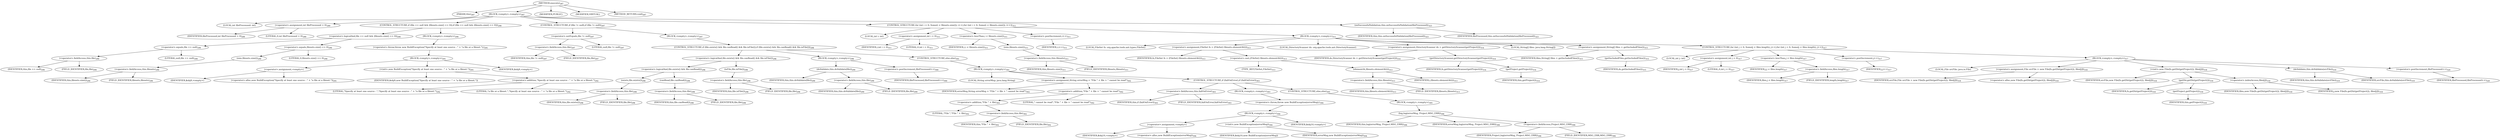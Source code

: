 digraph "execute" {  
"420" [label = <(METHOD,execute)<SUB>287</SUB>> ]
"25" [label = <(PARAM,this)<SUB>287</SUB>> ]
"421" [label = <(BLOCK,&lt;empty&gt;,&lt;empty&gt;)<SUB>287</SUB>> ]
"422" [label = <(LOCAL,int fileProcessed: int)> ]
"423" [label = <(&lt;operator&gt;.assignment,int fileProcessed = 0)<SUB>289</SUB>> ]
"424" [label = <(IDENTIFIER,fileProcessed,int fileProcessed = 0)<SUB>289</SUB>> ]
"425" [label = <(LITERAL,0,int fileProcessed = 0)<SUB>289</SUB>> ]
"426" [label = <(CONTROL_STRUCTURE,if (file == null &amp;&amp; (filesets.size() == 0)),if (file == null &amp;&amp; (filesets.size() == 0)))<SUB>290</SUB>> ]
"427" [label = <(&lt;operator&gt;.logicalAnd,file == null &amp;&amp; (filesets.size() == 0))<SUB>290</SUB>> ]
"428" [label = <(&lt;operator&gt;.equals,file == null)<SUB>290</SUB>> ]
"429" [label = <(&lt;operator&gt;.fieldAccess,this.file)<SUB>290</SUB>> ]
"430" [label = <(IDENTIFIER,this,file == null)<SUB>290</SUB>> ]
"431" [label = <(FIELD_IDENTIFIER,file,file)<SUB>290</SUB>> ]
"432" [label = <(LITERAL,null,file == null)<SUB>290</SUB>> ]
"433" [label = <(&lt;operator&gt;.equals,filesets.size() == 0)<SUB>290</SUB>> ]
"434" [label = <(size,filesets.size())<SUB>290</SUB>> ]
"435" [label = <(&lt;operator&gt;.fieldAccess,this.filesets)<SUB>290</SUB>> ]
"436" [label = <(IDENTIFIER,this,filesets.size())<SUB>290</SUB>> ]
"437" [label = <(FIELD_IDENTIFIER,filesets,filesets)<SUB>290</SUB>> ]
"438" [label = <(LITERAL,0,filesets.size() == 0)<SUB>290</SUB>> ]
"439" [label = <(BLOCK,&lt;empty&gt;,&lt;empty&gt;)<SUB>290</SUB>> ]
"440" [label = <(&lt;operator&gt;.throw,throw new BuildException(&quot;Specify at least one source - &quot; + &quot;a file or a fileset.&quot;);)<SUB>291</SUB>> ]
"441" [label = <(BLOCK,&lt;empty&gt;,&lt;empty&gt;)<SUB>291</SUB>> ]
"442" [label = <(&lt;operator&gt;.assignment,&lt;empty&gt;)> ]
"443" [label = <(IDENTIFIER,$obj9,&lt;empty&gt;)> ]
"444" [label = <(&lt;operator&gt;.alloc,new BuildException(&quot;Specify at least one source - &quot; + &quot;a file or a fileset.&quot;))<SUB>291</SUB>> ]
"445" [label = <(&lt;init&gt;,new BuildException(&quot;Specify at least one source - &quot; + &quot;a file or a fileset.&quot;))<SUB>291</SUB>> ]
"446" [label = <(IDENTIFIER,$obj9,new BuildException(&quot;Specify at least one source - &quot; + &quot;a file or a fileset.&quot;))> ]
"447" [label = <(&lt;operator&gt;.addition,&quot;Specify at least one source - &quot; + &quot;a file or a fileset.&quot;)<SUB>292</SUB>> ]
"448" [label = <(LITERAL,&quot;Specify at least one source - &quot;,&quot;Specify at least one source - &quot; + &quot;a file or a fileset.&quot;)<SUB>292</SUB>> ]
"449" [label = <(LITERAL,&quot;a file or a fileset.&quot;,&quot;Specify at least one source - &quot; + &quot;a file or a fileset.&quot;)<SUB>292</SUB>> ]
"450" [label = <(IDENTIFIER,$obj9,&lt;empty&gt;)> ]
"451" [label = <(CONTROL_STRUCTURE,if (file != null),if (file != null))<SUB>297</SUB>> ]
"452" [label = <(&lt;operator&gt;.notEquals,file != null)<SUB>297</SUB>> ]
"453" [label = <(&lt;operator&gt;.fieldAccess,this.file)<SUB>297</SUB>> ]
"454" [label = <(IDENTIFIER,this,file != null)<SUB>297</SUB>> ]
"455" [label = <(FIELD_IDENTIFIER,file,file)<SUB>297</SUB>> ]
"456" [label = <(LITERAL,null,file != null)<SUB>297</SUB>> ]
"457" [label = <(BLOCK,&lt;empty&gt;,&lt;empty&gt;)<SUB>297</SUB>> ]
"458" [label = <(CONTROL_STRUCTURE,if (file.exists() &amp;&amp; file.canRead() &amp;&amp; file.isFile()),if (file.exists() &amp;&amp; file.canRead() &amp;&amp; file.isFile()))<SUB>298</SUB>> ]
"459" [label = <(&lt;operator&gt;.logicalAnd,file.exists() &amp;&amp; file.canRead() &amp;&amp; file.isFile())<SUB>298</SUB>> ]
"460" [label = <(&lt;operator&gt;.logicalAnd,file.exists() &amp;&amp; file.canRead())<SUB>298</SUB>> ]
"461" [label = <(exists,file.exists())<SUB>298</SUB>> ]
"462" [label = <(&lt;operator&gt;.fieldAccess,this.file)<SUB>298</SUB>> ]
"463" [label = <(IDENTIFIER,this,file.exists())<SUB>298</SUB>> ]
"464" [label = <(FIELD_IDENTIFIER,file,file)<SUB>298</SUB>> ]
"465" [label = <(canRead,file.canRead())<SUB>298</SUB>> ]
"466" [label = <(&lt;operator&gt;.fieldAccess,this.file)<SUB>298</SUB>> ]
"467" [label = <(IDENTIFIER,this,file.canRead())<SUB>298</SUB>> ]
"468" [label = <(FIELD_IDENTIFIER,file,file)<SUB>298</SUB>> ]
"469" [label = <(isFile,file.isFile())<SUB>298</SUB>> ]
"470" [label = <(&lt;operator&gt;.fieldAccess,this.file)<SUB>298</SUB>> ]
"471" [label = <(IDENTIFIER,this,file.isFile())<SUB>298</SUB>> ]
"472" [label = <(FIELD_IDENTIFIER,file,file)<SUB>298</SUB>> ]
"473" [label = <(BLOCK,&lt;empty&gt;,&lt;empty&gt;)<SUB>298</SUB>> ]
"474" [label = <(doValidate,this.doValidate(file))<SUB>299</SUB>> ]
"24" [label = <(IDENTIFIER,this,this.doValidate(file))<SUB>299</SUB>> ]
"475" [label = <(&lt;operator&gt;.fieldAccess,this.file)<SUB>299</SUB>> ]
"476" [label = <(IDENTIFIER,this,this.doValidate(file))<SUB>299</SUB>> ]
"477" [label = <(FIELD_IDENTIFIER,file,file)<SUB>299</SUB>> ]
"478" [label = <(&lt;operator&gt;.postIncrement,fileProcessed++)<SUB>300</SUB>> ]
"479" [label = <(IDENTIFIER,fileProcessed,fileProcessed++)<SUB>300</SUB>> ]
"480" [label = <(CONTROL_STRUCTURE,else,else)<SUB>301</SUB>> ]
"481" [label = <(BLOCK,&lt;empty&gt;,&lt;empty&gt;)<SUB>301</SUB>> ]
"482" [label = <(LOCAL,String errorMsg: java.lang.String)> ]
"483" [label = <(&lt;operator&gt;.assignment,String errorMsg = &quot;File &quot; + file + &quot; cannot be read&quot;)<SUB>302</SUB>> ]
"484" [label = <(IDENTIFIER,errorMsg,String errorMsg = &quot;File &quot; + file + &quot; cannot be read&quot;)<SUB>302</SUB>> ]
"485" [label = <(&lt;operator&gt;.addition,&quot;File &quot; + file + &quot; cannot be read&quot;)<SUB>302</SUB>> ]
"486" [label = <(&lt;operator&gt;.addition,&quot;File &quot; + file)<SUB>302</SUB>> ]
"487" [label = <(LITERAL,&quot;File &quot;,&quot;File &quot; + file)<SUB>302</SUB>> ]
"488" [label = <(&lt;operator&gt;.fieldAccess,this.file)<SUB>302</SUB>> ]
"489" [label = <(IDENTIFIER,this,&quot;File &quot; + file)<SUB>302</SUB>> ]
"490" [label = <(FIELD_IDENTIFIER,file,file)<SUB>302</SUB>> ]
"491" [label = <(LITERAL,&quot; cannot be read&quot;,&quot;File &quot; + file + &quot; cannot be read&quot;)<SUB>302</SUB>> ]
"492" [label = <(CONTROL_STRUCTURE,if (failOnError),if (failOnError))<SUB>303</SUB>> ]
"493" [label = <(&lt;operator&gt;.fieldAccess,this.failOnError)<SUB>303</SUB>> ]
"494" [label = <(IDENTIFIER,this,if (failOnError))<SUB>303</SUB>> ]
"495" [label = <(FIELD_IDENTIFIER,failOnError,failOnError)<SUB>303</SUB>> ]
"496" [label = <(BLOCK,&lt;empty&gt;,&lt;empty&gt;)<SUB>303</SUB>> ]
"497" [label = <(&lt;operator&gt;.throw,throw new BuildException(errorMsg);)<SUB>304</SUB>> ]
"498" [label = <(BLOCK,&lt;empty&gt;,&lt;empty&gt;)<SUB>304</SUB>> ]
"499" [label = <(&lt;operator&gt;.assignment,&lt;empty&gt;)> ]
"500" [label = <(IDENTIFIER,$obj10,&lt;empty&gt;)> ]
"501" [label = <(&lt;operator&gt;.alloc,new BuildException(errorMsg))<SUB>304</SUB>> ]
"502" [label = <(&lt;init&gt;,new BuildException(errorMsg))<SUB>304</SUB>> ]
"503" [label = <(IDENTIFIER,$obj10,new BuildException(errorMsg))> ]
"504" [label = <(IDENTIFIER,errorMsg,new BuildException(errorMsg))<SUB>304</SUB>> ]
"505" [label = <(IDENTIFIER,$obj10,&lt;empty&gt;)> ]
"506" [label = <(CONTROL_STRUCTURE,else,else)<SUB>305</SUB>> ]
"507" [label = <(BLOCK,&lt;empty&gt;,&lt;empty&gt;)<SUB>305</SUB>> ]
"508" [label = <(log,log(errorMsg, Project.MSG_ERR))<SUB>306</SUB>> ]
"26" [label = <(IDENTIFIER,this,log(errorMsg, Project.MSG_ERR))<SUB>306</SUB>> ]
"509" [label = <(IDENTIFIER,errorMsg,log(errorMsg, Project.MSG_ERR))<SUB>306</SUB>> ]
"510" [label = <(&lt;operator&gt;.fieldAccess,Project.MSG_ERR)<SUB>306</SUB>> ]
"511" [label = <(IDENTIFIER,Project,log(errorMsg, Project.MSG_ERR))<SUB>306</SUB>> ]
"512" [label = <(FIELD_IDENTIFIER,MSG_ERR,MSG_ERR)<SUB>306</SUB>> ]
"513" [label = <(CONTROL_STRUCTURE,for (int i = 0; Some(i &lt; filesets.size()); i++),for (int i = 0; Some(i &lt; filesets.size()); i++))<SUB>311</SUB>> ]
"514" [label = <(LOCAL,int i: int)> ]
"515" [label = <(&lt;operator&gt;.assignment,int i = 0)<SUB>311</SUB>> ]
"516" [label = <(IDENTIFIER,i,int i = 0)<SUB>311</SUB>> ]
"517" [label = <(LITERAL,0,int i = 0)<SUB>311</SUB>> ]
"518" [label = <(&lt;operator&gt;.lessThan,i &lt; filesets.size())<SUB>311</SUB>> ]
"519" [label = <(IDENTIFIER,i,i &lt; filesets.size())<SUB>311</SUB>> ]
"520" [label = <(size,filesets.size())<SUB>311</SUB>> ]
"521" [label = <(&lt;operator&gt;.fieldAccess,this.filesets)<SUB>311</SUB>> ]
"522" [label = <(IDENTIFIER,this,filesets.size())<SUB>311</SUB>> ]
"523" [label = <(FIELD_IDENTIFIER,filesets,filesets)<SUB>311</SUB>> ]
"524" [label = <(&lt;operator&gt;.postIncrement,i++)<SUB>311</SUB>> ]
"525" [label = <(IDENTIFIER,i,i++)<SUB>311</SUB>> ]
"526" [label = <(BLOCK,&lt;empty&gt;,&lt;empty&gt;)<SUB>311</SUB>> ]
"527" [label = <(LOCAL,FileSet fs: org.apache.tools.ant.types.FileSet)> ]
"528" [label = <(&lt;operator&gt;.assignment,FileSet fs = (FileSet) filesets.elementAt(i))<SUB>313</SUB>> ]
"529" [label = <(IDENTIFIER,fs,FileSet fs = (FileSet) filesets.elementAt(i))<SUB>313</SUB>> ]
"530" [label = <(&lt;operator&gt;.cast,(FileSet) filesets.elementAt(i))<SUB>313</SUB>> ]
"531" [label = <(TYPE_REF,FileSet,FileSet)<SUB>313</SUB>> ]
"532" [label = <(elementAt,filesets.elementAt(i))<SUB>313</SUB>> ]
"533" [label = <(&lt;operator&gt;.fieldAccess,this.filesets)<SUB>313</SUB>> ]
"534" [label = <(IDENTIFIER,this,filesets.elementAt(i))<SUB>313</SUB>> ]
"535" [label = <(FIELD_IDENTIFIER,filesets,filesets)<SUB>313</SUB>> ]
"536" [label = <(IDENTIFIER,i,filesets.elementAt(i))<SUB>313</SUB>> ]
"537" [label = <(LOCAL,DirectoryScanner ds: org.apache.tools.ant.DirectoryScanner)> ]
"538" [label = <(&lt;operator&gt;.assignment,DirectoryScanner ds = getDirectoryScanner(getProject()))<SUB>314</SUB>> ]
"539" [label = <(IDENTIFIER,ds,DirectoryScanner ds = getDirectoryScanner(getProject()))<SUB>314</SUB>> ]
"540" [label = <(getDirectoryScanner,getDirectoryScanner(getProject()))<SUB>314</SUB>> ]
"541" [label = <(IDENTIFIER,fs,getDirectoryScanner(getProject()))<SUB>314</SUB>> ]
"542" [label = <(getProject,getProject())<SUB>314</SUB>> ]
"27" [label = <(IDENTIFIER,this,getProject())<SUB>314</SUB>> ]
"543" [label = <(LOCAL,String[] files: java.lang.String[])> ]
"544" [label = <(&lt;operator&gt;.assignment,String[] files = getIncludedFiles())<SUB>315</SUB>> ]
"545" [label = <(IDENTIFIER,files,String[] files = getIncludedFiles())<SUB>315</SUB>> ]
"546" [label = <(getIncludedFiles,getIncludedFiles())<SUB>315</SUB>> ]
"547" [label = <(IDENTIFIER,ds,getIncludedFiles())<SUB>315</SUB>> ]
"548" [label = <(CONTROL_STRUCTURE,for (int j = 0; Some(j &lt; files.length); j++),for (int j = 0; Some(j &lt; files.length); j++))<SUB>317</SUB>> ]
"549" [label = <(LOCAL,int j: int)> ]
"550" [label = <(&lt;operator&gt;.assignment,int j = 0)<SUB>317</SUB>> ]
"551" [label = <(IDENTIFIER,j,int j = 0)<SUB>317</SUB>> ]
"552" [label = <(LITERAL,0,int j = 0)<SUB>317</SUB>> ]
"553" [label = <(&lt;operator&gt;.lessThan,j &lt; files.length)<SUB>317</SUB>> ]
"554" [label = <(IDENTIFIER,j,j &lt; files.length)<SUB>317</SUB>> ]
"555" [label = <(&lt;operator&gt;.fieldAccess,files.length)<SUB>317</SUB>> ]
"556" [label = <(IDENTIFIER,files,j &lt; files.length)<SUB>317</SUB>> ]
"557" [label = <(FIELD_IDENTIFIER,length,length)<SUB>317</SUB>> ]
"558" [label = <(&lt;operator&gt;.postIncrement,j++)<SUB>317</SUB>> ]
"559" [label = <(IDENTIFIER,j,j++)<SUB>317</SUB>> ]
"560" [label = <(BLOCK,&lt;empty&gt;,&lt;empty&gt;)<SUB>317</SUB>> ]
"30" [label = <(LOCAL,File srcFile: java.io.File)> ]
"561" [label = <(&lt;operator&gt;.assignment,File srcFile = new File(fs.getDir(getProject()), files[j]))<SUB>318</SUB>> ]
"562" [label = <(IDENTIFIER,srcFile,File srcFile = new File(fs.getDir(getProject()), files[j]))<SUB>318</SUB>> ]
"563" [label = <(&lt;operator&gt;.alloc,new File(fs.getDir(getProject()), files[j]))<SUB>318</SUB>> ]
"564" [label = <(&lt;init&gt;,new File(fs.getDir(getProject()), files[j]))<SUB>318</SUB>> ]
"29" [label = <(IDENTIFIER,srcFile,new File(fs.getDir(getProject()), files[j]))<SUB>318</SUB>> ]
"565" [label = <(getDir,getDir(getProject()))<SUB>318</SUB>> ]
"566" [label = <(IDENTIFIER,fs,getDir(getProject()))<SUB>318</SUB>> ]
"567" [label = <(getProject,getProject())<SUB>318</SUB>> ]
"28" [label = <(IDENTIFIER,this,getProject())<SUB>318</SUB>> ]
"568" [label = <(&lt;operator&gt;.indexAccess,files[j])<SUB>318</SUB>> ]
"569" [label = <(IDENTIFIER,files,new File(fs.getDir(getProject()), files[j]))<SUB>318</SUB>> ]
"570" [label = <(IDENTIFIER,j,new File(fs.getDir(getProject()), files[j]))<SUB>318</SUB>> ]
"571" [label = <(doValidate,this.doValidate(srcFile))<SUB>319</SUB>> ]
"31" [label = <(IDENTIFIER,this,this.doValidate(srcFile))<SUB>319</SUB>> ]
"572" [label = <(IDENTIFIER,srcFile,this.doValidate(srcFile))<SUB>319</SUB>> ]
"573" [label = <(&lt;operator&gt;.postIncrement,fileProcessed++)<SUB>320</SUB>> ]
"574" [label = <(IDENTIFIER,fileProcessed,fileProcessed++)<SUB>320</SUB>> ]
"575" [label = <(onSuccessfulValidation,this.onSuccessfulValidation(fileProcessed))<SUB>323</SUB>> ]
"32" [label = <(IDENTIFIER,this,this.onSuccessfulValidation(fileProcessed))<SUB>323</SUB>> ]
"576" [label = <(IDENTIFIER,fileProcessed,this.onSuccessfulValidation(fileProcessed))<SUB>323</SUB>> ]
"577" [label = <(MODIFIER,PUBLIC)> ]
"578" [label = <(MODIFIER,VIRTUAL)> ]
"579" [label = <(METHOD_RETURN,void)<SUB>287</SUB>> ]
  "420" -> "25" 
  "420" -> "421" 
  "420" -> "577" 
  "420" -> "578" 
  "420" -> "579" 
  "421" -> "422" 
  "421" -> "423" 
  "421" -> "426" 
  "421" -> "451" 
  "421" -> "513" 
  "421" -> "575" 
  "423" -> "424" 
  "423" -> "425" 
  "426" -> "427" 
  "426" -> "439" 
  "427" -> "428" 
  "427" -> "433" 
  "428" -> "429" 
  "428" -> "432" 
  "429" -> "430" 
  "429" -> "431" 
  "433" -> "434" 
  "433" -> "438" 
  "434" -> "435" 
  "435" -> "436" 
  "435" -> "437" 
  "439" -> "440" 
  "440" -> "441" 
  "441" -> "442" 
  "441" -> "445" 
  "441" -> "450" 
  "442" -> "443" 
  "442" -> "444" 
  "445" -> "446" 
  "445" -> "447" 
  "447" -> "448" 
  "447" -> "449" 
  "451" -> "452" 
  "451" -> "457" 
  "452" -> "453" 
  "452" -> "456" 
  "453" -> "454" 
  "453" -> "455" 
  "457" -> "458" 
  "458" -> "459" 
  "458" -> "473" 
  "458" -> "480" 
  "459" -> "460" 
  "459" -> "469" 
  "460" -> "461" 
  "460" -> "465" 
  "461" -> "462" 
  "462" -> "463" 
  "462" -> "464" 
  "465" -> "466" 
  "466" -> "467" 
  "466" -> "468" 
  "469" -> "470" 
  "470" -> "471" 
  "470" -> "472" 
  "473" -> "474" 
  "473" -> "478" 
  "474" -> "24" 
  "474" -> "475" 
  "475" -> "476" 
  "475" -> "477" 
  "478" -> "479" 
  "480" -> "481" 
  "481" -> "482" 
  "481" -> "483" 
  "481" -> "492" 
  "483" -> "484" 
  "483" -> "485" 
  "485" -> "486" 
  "485" -> "491" 
  "486" -> "487" 
  "486" -> "488" 
  "488" -> "489" 
  "488" -> "490" 
  "492" -> "493" 
  "492" -> "496" 
  "492" -> "506" 
  "493" -> "494" 
  "493" -> "495" 
  "496" -> "497" 
  "497" -> "498" 
  "498" -> "499" 
  "498" -> "502" 
  "498" -> "505" 
  "499" -> "500" 
  "499" -> "501" 
  "502" -> "503" 
  "502" -> "504" 
  "506" -> "507" 
  "507" -> "508" 
  "508" -> "26" 
  "508" -> "509" 
  "508" -> "510" 
  "510" -> "511" 
  "510" -> "512" 
  "513" -> "514" 
  "513" -> "515" 
  "513" -> "518" 
  "513" -> "524" 
  "513" -> "526" 
  "515" -> "516" 
  "515" -> "517" 
  "518" -> "519" 
  "518" -> "520" 
  "520" -> "521" 
  "521" -> "522" 
  "521" -> "523" 
  "524" -> "525" 
  "526" -> "527" 
  "526" -> "528" 
  "526" -> "537" 
  "526" -> "538" 
  "526" -> "543" 
  "526" -> "544" 
  "526" -> "548" 
  "528" -> "529" 
  "528" -> "530" 
  "530" -> "531" 
  "530" -> "532" 
  "532" -> "533" 
  "532" -> "536" 
  "533" -> "534" 
  "533" -> "535" 
  "538" -> "539" 
  "538" -> "540" 
  "540" -> "541" 
  "540" -> "542" 
  "542" -> "27" 
  "544" -> "545" 
  "544" -> "546" 
  "546" -> "547" 
  "548" -> "549" 
  "548" -> "550" 
  "548" -> "553" 
  "548" -> "558" 
  "548" -> "560" 
  "550" -> "551" 
  "550" -> "552" 
  "553" -> "554" 
  "553" -> "555" 
  "555" -> "556" 
  "555" -> "557" 
  "558" -> "559" 
  "560" -> "30" 
  "560" -> "561" 
  "560" -> "564" 
  "560" -> "571" 
  "560" -> "573" 
  "561" -> "562" 
  "561" -> "563" 
  "564" -> "29" 
  "564" -> "565" 
  "564" -> "568" 
  "565" -> "566" 
  "565" -> "567" 
  "567" -> "28" 
  "568" -> "569" 
  "568" -> "570" 
  "571" -> "31" 
  "571" -> "572" 
  "573" -> "574" 
  "575" -> "32" 
  "575" -> "576" 
}
